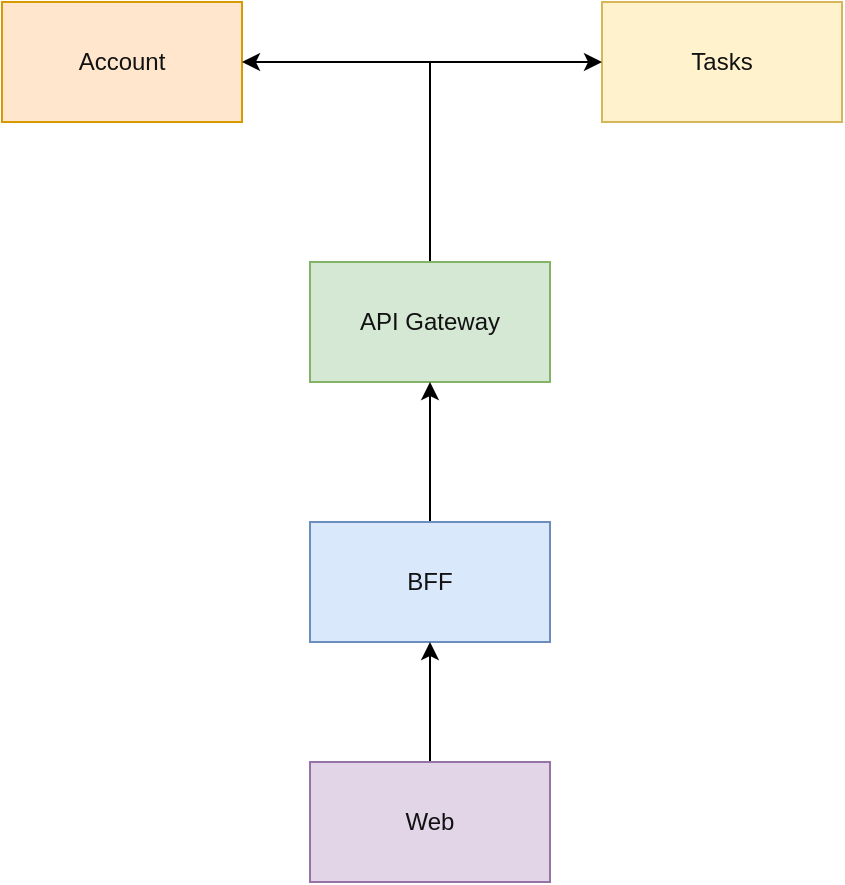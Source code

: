 <mxfile version="17.4.6" type="device" pages="4"><diagram id="7DQ3kM8WlsXv7zAJ8qs7" name="Global"><mxGraphModel dx="1422" dy="744" grid="1" gridSize="10" guides="1" tooltips="1" connect="1" arrows="1" fold="1" page="1" pageScale="1" pageWidth="827" pageHeight="1169" math="0" shadow="0"><root><mxCell id="0"/><mxCell id="1" parent="0"/><mxCell id="-YJqNfpz-nxuXf9KSo58-1" value="Account" style="rounded=0;whiteSpace=wrap;html=1;fillColor=#ffe6cc;strokeColor=#d79b00;fontColor=#121212;" parent="1" vertex="1"><mxGeometry x="200" y="110" width="120" height="60" as="geometry"/></mxCell><mxCell id="-YJqNfpz-nxuXf9KSo58-2" value="Tasks" style="rounded=0;whiteSpace=wrap;html=1;fillColor=#fff2cc;strokeColor=#d6b656;fontColor=#121212;" parent="1" vertex="1"><mxGeometry x="500" y="110" width="120" height="60" as="geometry"/></mxCell><mxCell id="-YJqNfpz-nxuXf9KSo58-12" style="edgeStyle=orthogonalEdgeStyle;rounded=0;orthogonalLoop=1;jettySize=auto;html=1;entryX=1;entryY=0.5;entryDx=0;entryDy=0;exitX=0.5;exitY=0;exitDx=0;exitDy=0;" parent="1" source="-YJqNfpz-nxuXf9KSo58-3" target="-YJqNfpz-nxuXf9KSo58-1" edge="1"><mxGeometry relative="1" as="geometry"/></mxCell><mxCell id="-YJqNfpz-nxuXf9KSo58-13" style="edgeStyle=orthogonalEdgeStyle;rounded=0;orthogonalLoop=1;jettySize=auto;html=1;entryX=0;entryY=0.5;entryDx=0;entryDy=0;exitX=0.5;exitY=0;exitDx=0;exitDy=0;" parent="1" source="-YJqNfpz-nxuXf9KSo58-3" target="-YJqNfpz-nxuXf9KSo58-2" edge="1"><mxGeometry relative="1" as="geometry"/></mxCell><mxCell id="-YJqNfpz-nxuXf9KSo58-3" value="API Gateway" style="rounded=0;whiteSpace=wrap;html=1;fillColor=#d5e8d4;strokeColor=#82b366;fontColor=#121212;" parent="1" vertex="1"><mxGeometry x="354" y="240" width="120" height="60" as="geometry"/></mxCell><mxCell id="-YJqNfpz-nxuXf9KSo58-11" style="edgeStyle=orthogonalEdgeStyle;rounded=0;orthogonalLoop=1;jettySize=auto;html=1;entryX=0.5;entryY=1;entryDx=0;entryDy=0;" parent="1" source="-YJqNfpz-nxuXf9KSo58-4" target="-YJqNfpz-nxuXf9KSo58-3" edge="1"><mxGeometry relative="1" as="geometry"/></mxCell><mxCell id="-YJqNfpz-nxuXf9KSo58-4" value="BFF" style="rounded=0;whiteSpace=wrap;html=1;fillColor=#dae8fc;strokeColor=#6c8ebf;fontColor=#121212;" parent="1" vertex="1"><mxGeometry x="354" y="370" width="120" height="60" as="geometry"/></mxCell><mxCell id="-YJqNfpz-nxuXf9KSo58-10" style="edgeStyle=orthogonalEdgeStyle;rounded=0;orthogonalLoop=1;jettySize=auto;html=1;entryX=0.5;entryY=1;entryDx=0;entryDy=0;" parent="1" source="-YJqNfpz-nxuXf9KSo58-5" target="-YJqNfpz-nxuXf9KSo58-4" edge="1"><mxGeometry relative="1" as="geometry"/></mxCell><mxCell id="-YJqNfpz-nxuXf9KSo58-5" value="Web" style="rounded=0;whiteSpace=wrap;html=1;fillColor=#e1d5e7;strokeColor=#9673a6;fontColor=#121212;" parent="1" vertex="1"><mxGeometry x="354" y="490" width="120" height="60" as="geometry"/></mxCell></root></mxGraphModel></diagram><diagram id="AMmjdTqGp4aVs8ENkkU9" name="Account"><mxGraphModel dx="1522" dy="1210" grid="1" gridSize="10" guides="1" tooltips="1" connect="1" arrows="1" fold="1" page="1" pageScale="1" pageWidth="827" pageHeight="1169" math="0" shadow="0">&#xa;            <root>&#xa;                <mxCell id="0"/>&#xa;                <mxCell id="1" parent="0"/>&#xa;                <mxCell id="7Y0A5jdOVgnAzbqfG30--3" value="" style="edgeStyle=orthogonalEdgeStyle;rounded=0;orthogonalLoop=1;jettySize=auto;html=1;" parent="1" source="7Y0A5jdOVgnAzbqfG30--1" target="7Y0A5jdOVgnAzbqfG30--2" edge="1">&#xa;                    <mxGeometry relative="1" as="geometry"/>&#xa;                </mxCell>&#xa;                <mxCell id="7Y0A5jdOVgnAzbqfG30--1" value="gRPC" style="rounded=0;whiteSpace=wrap;html=1;fillColor=#d5e8d4;strokeColor=#82b366;fontColor=#080808;" parent="1" vertex="1">&#xa;                    <mxGeometry x="260" y="580" width="120" height="60" as="geometry"/>&#xa;                </mxCell>&#xa;                <mxCell id="7Y0A5jdOVgnAzbqfG30--7" value="" style="edgeStyle=orthogonalEdgeStyle;rounded=0;orthogonalLoop=1;jettySize=auto;html=1;" parent="1" source="7Y0A5jdOVgnAzbqfG30--2" target="7Y0A5jdOVgnAzbqfG30--6" edge="1">&#xa;                    <mxGeometry relative="1" as="geometry"/>&#xa;                </mxCell>&#xa;                <mxCell id="7Y0A5jdOVgnAzbqfG30--2" value="Controller" style="rounded=0;whiteSpace=wrap;html=1;fillColor=#fff2cc;strokeColor=#d6b656;fontColor=#080808;" parent="1" vertex="1">&#xa;                    <mxGeometry x="260" y="460" width="120" height="60" as="geometry"/>&#xa;                </mxCell>&#xa;                <mxCell id="7Y0A5jdOVgnAzbqfG30--9" value="" style="edgeStyle=orthogonalEdgeStyle;rounded=0;orthogonalLoop=1;jettySize=auto;html=1;" parent="1" source="7Y0A5jdOVgnAzbqfG30--6" target="7Y0A5jdOVgnAzbqfG30--8" edge="1">&#xa;                    <mxGeometry relative="1" as="geometry"/>&#xa;                </mxCell>&#xa;                <mxCell id="7Y0A5jdOVgnAzbqfG30--6" value="Service" style="rounded=0;whiteSpace=wrap;html=1;fillColor=#f8cecc;strokeColor=#b85450;fontColor=#080808;" parent="1" vertex="1">&#xa;                    <mxGeometry x="260" y="340" width="120" height="60" as="geometry"/>&#xa;                </mxCell>&#xa;                <mxCell id="7Y0A5jdOVgnAzbqfG30--14" value="" style="edgeStyle=orthogonalEdgeStyle;rounded=0;orthogonalLoop=1;jettySize=auto;html=1;" parent="1" source="7Y0A5jdOVgnAzbqfG30--8" target="7Y0A5jdOVgnAzbqfG30--13" edge="1">&#xa;                    <mxGeometry relative="1" as="geometry"/>&#xa;                </mxCell>&#xa;                <mxCell id="7Y0A5jdOVgnAzbqfG30--8" value="UseCase" style="rounded=0;whiteSpace=wrap;html=1;fillColor=#f8cecc;strokeColor=#b85450;fontColor=#080808;" parent="1" vertex="1">&#xa;                    <mxGeometry x="260" y="220" width="120" height="60" as="geometry"/>&#xa;                </mxCell>&#xa;                <mxCell id="7Y0A5jdOVgnAzbqfG30--12" style="edgeStyle=orthogonalEdgeStyle;rounded=0;orthogonalLoop=1;jettySize=auto;html=1;entryX=1;entryY=0.5;entryDx=0;entryDy=0;" parent="1" source="7Y0A5jdOVgnAzbqfG30--10" target="7Y0A5jdOVgnAzbqfG30--8" edge="1">&#xa;                    <mxGeometry relative="1" as="geometry"/>&#xa;                </mxCell>&#xa;                <mxCell id="7Y0A5jdOVgnAzbqfG30--19" style="edgeStyle=orthogonalEdgeStyle;rounded=0;orthogonalLoop=1;jettySize=auto;html=1;entryX=0;entryY=0.5;entryDx=0;entryDy=0;entryPerimeter=0;" parent="1" source="7Y0A5jdOVgnAzbqfG30--10" target="7Y0A5jdOVgnAzbqfG30--18" edge="1">&#xa;                    <mxGeometry relative="1" as="geometry"/>&#xa;                </mxCell>&#xa;                <mxCell id="7Y0A5jdOVgnAzbqfG30--10" value="Repository" style="rounded=0;whiteSpace=wrap;html=1;fillColor=#e1d5e7;strokeColor=#9673a6;fontColor=#080808;" parent="1" vertex="1">&#xa;                    <mxGeometry x="460" y="220" width="120" height="60" as="geometry"/>&#xa;                </mxCell>&#xa;                <mxCell id="7Y0A5jdOVgnAzbqfG30--13" value="Model" style="rounded=0;whiteSpace=wrap;html=1;fillColor=#e1d5e7;strokeColor=#9673a6;fontColor=#080808;" parent="1" vertex="1">&#xa;                    <mxGeometry x="260" y="100" width="120" height="60" as="geometry"/>&#xa;                </mxCell>&#xa;                <mxCell id="7Y0A5jdOVgnAzbqfG30--17" style="edgeStyle=orthogonalEdgeStyle;rounded=0;orthogonalLoop=1;jettySize=auto;html=1;" parent="1" source="7Y0A5jdOVgnAzbqfG30--15" target="7Y0A5jdOVgnAzbqfG30--1" edge="1">&#xa;                    <mxGeometry relative="1" as="geometry"/>&#xa;                </mxCell>&#xa;                <mxCell id="7Y0A5jdOVgnAzbqfG30--15" value="Proto" style="rounded=0;whiteSpace=wrap;html=1;fillColor=#d5e8d4;strokeColor=#82b366;fontColor=#080808;" parent="1" vertex="1">&#xa;                    <mxGeometry x="460" y="580" width="120" height="60" as="geometry"/>&#xa;                </mxCell>&#xa;                <mxCell id="7Y0A5jdOVgnAzbqfG30--18" value="Prisma" style="shape=cylinder3;whiteSpace=wrap;html=1;boundedLbl=1;backgroundOutline=1;size=15;fillColor=#f5f5f5;fontColor=#333333;strokeColor=#666666;" parent="1" vertex="1">&#xa;                    <mxGeometry x="650" y="215" width="60" height="70" as="geometry"/>&#xa;                </mxCell>&#xa;                <mxCell id="7Y0A5jdOVgnAzbqfG30--21" style="edgeStyle=orthogonalEdgeStyle;rounded=0;orthogonalLoop=1;jettySize=auto;html=1;entryX=0.5;entryY=1;entryDx=0;entryDy=0;" parent="1" source="7Y0A5jdOVgnAzbqfG30--20" target="7Y0A5jdOVgnAzbqfG30--1" edge="1">&#xa;                    <mxGeometry relative="1" as="geometry"/>&#xa;                </mxCell>&#xa;                <mxCell id="7Y0A5jdOVgnAzbqfG30--20" value="API" style="ellipse;shape=cloud;whiteSpace=wrap;html=1;fillColor=#f5f5f5;fontColor=#333333;strokeColor=#666666;" parent="1" vertex="1">&#xa;                    <mxGeometry x="120" y="700" width="120" height="80" as="geometry"/>&#xa;                </mxCell>&#xa;            </root>&#xa;        </mxGraphModel></diagram><diagram id="LYv_DBybUjvzZY382EED" name="Tasks"><mxGraphModel dx="1422" dy="805" grid="1" gridSize="10" guides="1" tooltips="1" connect="1" arrows="1" fold="1" page="1" pageScale="1" pageWidth="827" pageHeight="1169" math="0" shadow="0"><root><mxCell id="4kc-6TbU0Wd5QQztLnBU-0"/><mxCell id="4kc-6TbU0Wd5QQztLnBU-1" parent="4kc-6TbU0Wd5QQztLnBU-0"/><mxCell id="o_TuS9D7xqjYtb4GNLqo-0" value="" style="edgeStyle=orthogonalEdgeStyle;rounded=0;orthogonalLoop=1;jettySize=auto;html=1;" parent="4kc-6TbU0Wd5QQztLnBU-1" source="o_TuS9D7xqjYtb4GNLqo-1" target="o_TuS9D7xqjYtb4GNLqo-3" edge="1"><mxGeometry relative="1" as="geometry"/></mxCell><mxCell id="o_TuS9D7xqjYtb4GNLqo-1" value="gRPC" style="rounded=0;whiteSpace=wrap;html=1;fillColor=#d5e8d4;strokeColor=#82b366;fontColor=#080808;" parent="4kc-6TbU0Wd5QQztLnBU-1" vertex="1"><mxGeometry x="260" y="580" width="120" height="60" as="geometry"/></mxCell><mxCell id="o_TuS9D7xqjYtb4GNLqo-2" value="" style="edgeStyle=orthogonalEdgeStyle;rounded=0;orthogonalLoop=1;jettySize=auto;html=1;" parent="4kc-6TbU0Wd5QQztLnBU-1" source="o_TuS9D7xqjYtb4GNLqo-3" target="o_TuS9D7xqjYtb4GNLqo-5" edge="1"><mxGeometry relative="1" as="geometry"/></mxCell><mxCell id="o_TuS9D7xqjYtb4GNLqo-3" value="Controller" style="rounded=0;whiteSpace=wrap;html=1;fillColor=#fff2cc;strokeColor=#d6b656;fontColor=#080808;" parent="4kc-6TbU0Wd5QQztLnBU-1" vertex="1"><mxGeometry x="260" y="460" width="120" height="60" as="geometry"/></mxCell><mxCell id="o_TuS9D7xqjYtb4GNLqo-4" value="" style="edgeStyle=orthogonalEdgeStyle;rounded=0;orthogonalLoop=1;jettySize=auto;html=1;" parent="4kc-6TbU0Wd5QQztLnBU-1" source="o_TuS9D7xqjYtb4GNLqo-5" target="o_TuS9D7xqjYtb4GNLqo-7" edge="1"><mxGeometry relative="1" as="geometry"/></mxCell><mxCell id="o_TuS9D7xqjYtb4GNLqo-5" value="Service" style="rounded=0;whiteSpace=wrap;html=1;fillColor=#f8cecc;strokeColor=#b85450;fontColor=#080808;" parent="4kc-6TbU0Wd5QQztLnBU-1" vertex="1"><mxGeometry x="260" y="340" width="120" height="60" as="geometry"/></mxCell><mxCell id="o_TuS9D7xqjYtb4GNLqo-6" value="" style="edgeStyle=orthogonalEdgeStyle;rounded=0;orthogonalLoop=1;jettySize=auto;html=1;" parent="4kc-6TbU0Wd5QQztLnBU-1" source="o_TuS9D7xqjYtb4GNLqo-7" target="o_TuS9D7xqjYtb4GNLqo-11" edge="1"><mxGeometry relative="1" as="geometry"/></mxCell><mxCell id="o_TuS9D7xqjYtb4GNLqo-7" value="UseCase" style="rounded=0;whiteSpace=wrap;html=1;fillColor=#f8cecc;strokeColor=#b85450;fontColor=#080808;" parent="4kc-6TbU0Wd5QQztLnBU-1" vertex="1"><mxGeometry x="260" y="220" width="120" height="60" as="geometry"/></mxCell><mxCell id="o_TuS9D7xqjYtb4GNLqo-8" style="edgeStyle=orthogonalEdgeStyle;rounded=0;orthogonalLoop=1;jettySize=auto;html=1;entryX=1;entryY=0.5;entryDx=0;entryDy=0;" parent="4kc-6TbU0Wd5QQztLnBU-1" source="o_TuS9D7xqjYtb4GNLqo-10" target="o_TuS9D7xqjYtb4GNLqo-7" edge="1"><mxGeometry relative="1" as="geometry"/></mxCell><mxCell id="o_TuS9D7xqjYtb4GNLqo-9" style="edgeStyle=orthogonalEdgeStyle;rounded=0;orthogonalLoop=1;jettySize=auto;html=1;entryX=0;entryY=0.5;entryDx=0;entryDy=0;entryPerimeter=0;" parent="4kc-6TbU0Wd5QQztLnBU-1" source="o_TuS9D7xqjYtb4GNLqo-10" target="o_TuS9D7xqjYtb4GNLqo-14" edge="1"><mxGeometry relative="1" as="geometry"/></mxCell><mxCell id="o_TuS9D7xqjYtb4GNLqo-10" value="Repository" style="rounded=0;whiteSpace=wrap;html=1;fillColor=#e1d5e7;strokeColor=#9673a6;fontColor=#080808;" parent="4kc-6TbU0Wd5QQztLnBU-1" vertex="1"><mxGeometry x="460" y="220" width="120" height="60" as="geometry"/></mxCell><mxCell id="o_TuS9D7xqjYtb4GNLqo-11" value="Model" style="rounded=0;whiteSpace=wrap;html=1;fillColor=#e1d5e7;strokeColor=#9673a6;fontColor=#080808;" parent="4kc-6TbU0Wd5QQztLnBU-1" vertex="1"><mxGeometry x="260" y="100" width="120" height="60" as="geometry"/></mxCell><mxCell id="o_TuS9D7xqjYtb4GNLqo-12" style="edgeStyle=orthogonalEdgeStyle;rounded=0;orthogonalLoop=1;jettySize=auto;html=1;" parent="4kc-6TbU0Wd5QQztLnBU-1" source="o_TuS9D7xqjYtb4GNLqo-13" target="o_TuS9D7xqjYtb4GNLqo-1" edge="1"><mxGeometry relative="1" as="geometry"/></mxCell><mxCell id="o_TuS9D7xqjYtb4GNLqo-13" value="Proto" style="rounded=0;whiteSpace=wrap;html=1;fillColor=#d5e8d4;strokeColor=#82b366;fontColor=#080808;" parent="4kc-6TbU0Wd5QQztLnBU-1" vertex="1"><mxGeometry x="460" y="580" width="120" height="60" as="geometry"/></mxCell><mxCell id="o_TuS9D7xqjYtb4GNLqo-14" value="Prisma" style="shape=cylinder3;whiteSpace=wrap;html=1;boundedLbl=1;backgroundOutline=1;size=15;fillColor=#f5f5f5;fontColor=#333333;strokeColor=#666666;" parent="4kc-6TbU0Wd5QQztLnBU-1" vertex="1"><mxGeometry x="650" y="215" width="60" height="70" as="geometry"/></mxCell><mxCell id="o_TuS9D7xqjYtb4GNLqo-15" style="edgeStyle=orthogonalEdgeStyle;rounded=0;orthogonalLoop=1;jettySize=auto;html=1;entryX=0.5;entryY=1;entryDx=0;entryDy=0;" parent="4kc-6TbU0Wd5QQztLnBU-1" source="o_TuS9D7xqjYtb4GNLqo-16" target="o_TuS9D7xqjYtb4GNLqo-1" edge="1"><mxGeometry relative="1" as="geometry"/></mxCell><mxCell id="o_TuS9D7xqjYtb4GNLqo-16" value="API" style="ellipse;shape=cloud;whiteSpace=wrap;html=1;fillColor=#f5f5f5;fontColor=#333333;strokeColor=#666666;" parent="4kc-6TbU0Wd5QQztLnBU-1" vertex="1"><mxGeometry x="120" y="700" width="120" height="80" as="geometry"/></mxCell></root></mxGraphModel></diagram><diagram id="BoDQk7kunUXCH-_-QHf0" name="API"><mxGraphModel dx="1422" dy="805" grid="1" gridSize="10" guides="1" tooltips="1" connect="1" arrows="1" fold="1" page="1" pageScale="1" pageWidth="827" pageHeight="1169" math="0" shadow="0"><root><mxCell id="0"/><mxCell id="1" parent="0"/><mxCell id="Qb-aHycJpKXslA1iLk3G-4" value="" style="edgeStyle=orthogonalEdgeStyle;rounded=0;orthogonalLoop=1;jettySize=auto;html=1;" edge="1" parent="1" source="Qb-aHycJpKXslA1iLk3G-2" target="Qb-aHycJpKXslA1iLk3G-3"><mxGeometry relative="1" as="geometry"/></mxCell><mxCell id="Qb-aHycJpKXslA1iLk3G-2" value="Express" style="rounded=0;whiteSpace=wrap;html=1;fillColor=#d5e8d4;strokeColor=#82b366;" vertex="1" parent="1"><mxGeometry x="350" y="670" width="120" height="60" as="geometry"/></mxCell><mxCell id="Qb-aHycJpKXslA1iLk3G-6" value="" style="edgeStyle=orthogonalEdgeStyle;rounded=0;orthogonalLoop=1;jettySize=auto;html=1;" edge="1" parent="1" source="Qb-aHycJpKXslA1iLk3G-3" target="Qb-aHycJpKXslA1iLk3G-5"><mxGeometry relative="1" as="geometry"/></mxCell><mxCell id="Qb-aHycJpKXslA1iLk3G-3" value="Router" style="rounded=0;whiteSpace=wrap;html=1;fillColor=#fff2cc;strokeColor=#d6b656;" vertex="1" parent="1"><mxGeometry x="350" y="555" width="120" height="60" as="geometry"/></mxCell><mxCell id="Qb-aHycJpKXslA1iLk3G-8" value="" style="edgeStyle=orthogonalEdgeStyle;rounded=0;orthogonalLoop=1;jettySize=auto;html=1;" edge="1" parent="1" source="Qb-aHycJpKXslA1iLk3G-5" target="Qb-aHycJpKXslA1iLk3G-7"><mxGeometry relative="1" as="geometry"/></mxCell><mxCell id="Qb-aHycJpKXslA1iLk3G-5" value="Controller" style="rounded=0;whiteSpace=wrap;html=1;fillColor=#f8cecc;strokeColor=#b85450;" vertex="1" parent="1"><mxGeometry x="350" y="430" width="120" height="60" as="geometry"/></mxCell><mxCell id="Qb-aHycJpKXslA1iLk3G-7" value="Service" style="rounded=0;whiteSpace=wrap;html=1;fillColor=#e1d5e7;strokeColor=#9673a6;" vertex="1" parent="1"><mxGeometry x="350" y="310" width="120" height="60" as="geometry"/></mxCell><mxCell id="Qb-aHycJpKXslA1iLk3G-11" style="edgeStyle=orthogonalEdgeStyle;rounded=0;orthogonalLoop=1;jettySize=auto;html=1;entryX=1;entryY=0.5;entryDx=0;entryDy=0;" edge="1" parent="1" source="Qb-aHycJpKXslA1iLk3G-9" target="Qb-aHycJpKXslA1iLk3G-7"><mxGeometry relative="1" as="geometry"/></mxCell><mxCell id="Qb-aHycJpKXslA1iLk3G-9" value="gRPC Client" style="rounded=0;whiteSpace=wrap;html=1;fillColor=#d5e8d4;strokeColor=#82b366;" vertex="1" parent="1"><mxGeometry x="550" y="310" width="120" height="60" as="geometry"/></mxCell></root></mxGraphModel></diagram></mxfile>